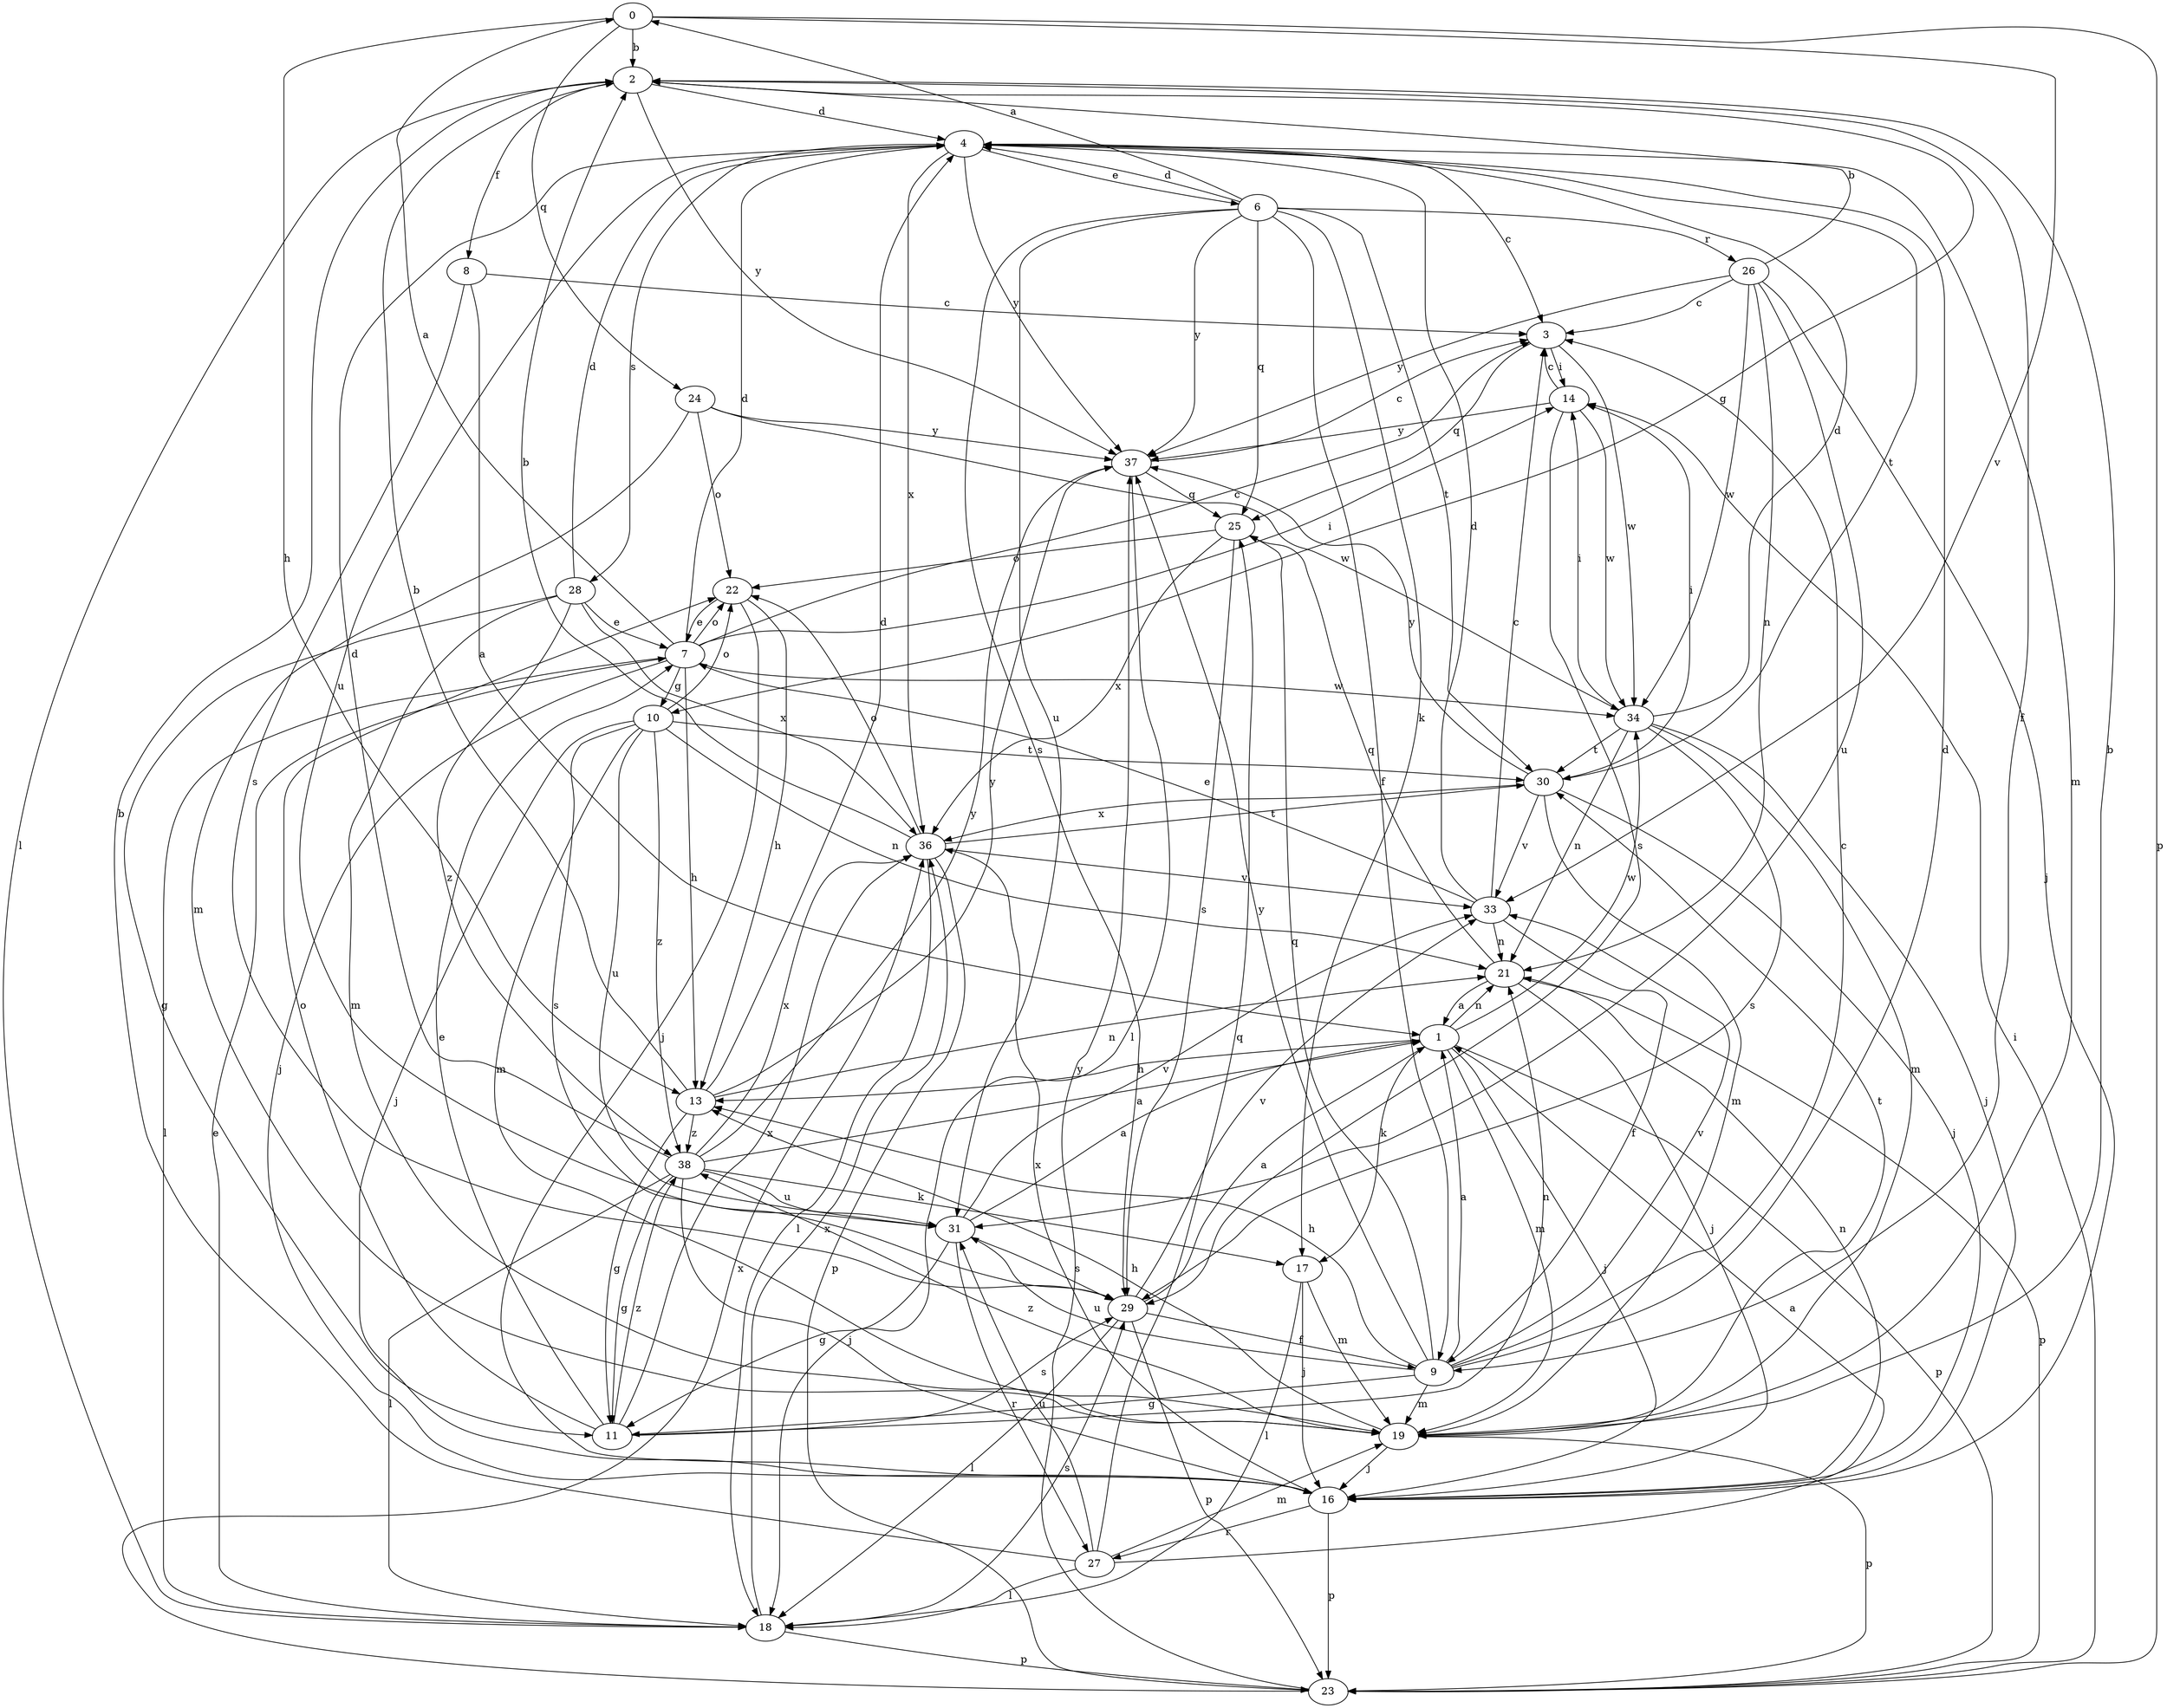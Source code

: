 strict digraph  {
0;
1;
2;
3;
4;
6;
7;
8;
9;
10;
11;
13;
14;
16;
17;
18;
19;
21;
22;
23;
24;
25;
26;
27;
28;
29;
30;
31;
33;
34;
36;
37;
38;
0 -> 2  [label=b];
0 -> 13  [label=h];
0 -> 23  [label=p];
0 -> 24  [label=q];
0 -> 33  [label=v];
1 -> 13  [label=h];
1 -> 16  [label=j];
1 -> 17  [label=k];
1 -> 19  [label=m];
1 -> 21  [label=n];
1 -> 23  [label=p];
1 -> 34  [label=w];
2 -> 4  [label=d];
2 -> 8  [label=f];
2 -> 9  [label=f];
2 -> 10  [label=g];
2 -> 18  [label=l];
2 -> 37  [label=y];
3 -> 14  [label=i];
3 -> 25  [label=q];
3 -> 34  [label=w];
4 -> 3  [label=c];
4 -> 6  [label=e];
4 -> 19  [label=m];
4 -> 28  [label=s];
4 -> 30  [label=t];
4 -> 31  [label=u];
4 -> 36  [label=x];
4 -> 37  [label=y];
6 -> 0  [label=a];
6 -> 4  [label=d];
6 -> 9  [label=f];
6 -> 17  [label=k];
6 -> 25  [label=q];
6 -> 26  [label=r];
6 -> 29  [label=s];
6 -> 30  [label=t];
6 -> 31  [label=u];
6 -> 37  [label=y];
7 -> 0  [label=a];
7 -> 3  [label=c];
7 -> 4  [label=d];
7 -> 10  [label=g];
7 -> 13  [label=h];
7 -> 14  [label=i];
7 -> 16  [label=j];
7 -> 18  [label=l];
7 -> 22  [label=o];
7 -> 34  [label=w];
8 -> 1  [label=a];
8 -> 3  [label=c];
8 -> 29  [label=s];
9 -> 1  [label=a];
9 -> 3  [label=c];
9 -> 4  [label=d];
9 -> 11  [label=g];
9 -> 13  [label=h];
9 -> 19  [label=m];
9 -> 25  [label=q];
9 -> 31  [label=u];
9 -> 33  [label=v];
9 -> 37  [label=y];
10 -> 16  [label=j];
10 -> 19  [label=m];
10 -> 21  [label=n];
10 -> 22  [label=o];
10 -> 29  [label=s];
10 -> 30  [label=t];
10 -> 31  [label=u];
10 -> 38  [label=z];
11 -> 7  [label=e];
11 -> 21  [label=n];
11 -> 22  [label=o];
11 -> 29  [label=s];
11 -> 36  [label=x];
11 -> 38  [label=z];
13 -> 2  [label=b];
13 -> 4  [label=d];
13 -> 11  [label=g];
13 -> 21  [label=n];
13 -> 37  [label=y];
13 -> 38  [label=z];
14 -> 3  [label=c];
14 -> 29  [label=s];
14 -> 34  [label=w];
14 -> 37  [label=y];
16 -> 21  [label=n];
16 -> 23  [label=p];
16 -> 27  [label=r];
16 -> 36  [label=x];
17 -> 16  [label=j];
17 -> 18  [label=l];
17 -> 19  [label=m];
18 -> 7  [label=e];
18 -> 23  [label=p];
18 -> 29  [label=s];
18 -> 36  [label=x];
19 -> 2  [label=b];
19 -> 13  [label=h];
19 -> 16  [label=j];
19 -> 23  [label=p];
19 -> 30  [label=t];
19 -> 38  [label=z];
21 -> 1  [label=a];
21 -> 16  [label=j];
21 -> 23  [label=p];
21 -> 25  [label=q];
22 -> 7  [label=e];
22 -> 13  [label=h];
22 -> 16  [label=j];
23 -> 14  [label=i];
23 -> 36  [label=x];
23 -> 37  [label=y];
24 -> 19  [label=m];
24 -> 22  [label=o];
24 -> 34  [label=w];
24 -> 37  [label=y];
25 -> 22  [label=o];
25 -> 29  [label=s];
25 -> 36  [label=x];
26 -> 2  [label=b];
26 -> 3  [label=c];
26 -> 16  [label=j];
26 -> 21  [label=n];
26 -> 31  [label=u];
26 -> 34  [label=w];
26 -> 37  [label=y];
27 -> 1  [label=a];
27 -> 2  [label=b];
27 -> 18  [label=l];
27 -> 19  [label=m];
27 -> 25  [label=q];
27 -> 31  [label=u];
28 -> 4  [label=d];
28 -> 7  [label=e];
28 -> 11  [label=g];
28 -> 19  [label=m];
28 -> 36  [label=x];
28 -> 38  [label=z];
29 -> 1  [label=a];
29 -> 9  [label=f];
29 -> 18  [label=l];
29 -> 23  [label=p];
29 -> 33  [label=v];
30 -> 14  [label=i];
30 -> 16  [label=j];
30 -> 19  [label=m];
30 -> 33  [label=v];
30 -> 36  [label=x];
30 -> 37  [label=y];
31 -> 1  [label=a];
31 -> 11  [label=g];
31 -> 27  [label=r];
31 -> 29  [label=s];
31 -> 33  [label=v];
33 -> 3  [label=c];
33 -> 4  [label=d];
33 -> 7  [label=e];
33 -> 9  [label=f];
33 -> 21  [label=n];
34 -> 4  [label=d];
34 -> 14  [label=i];
34 -> 16  [label=j];
34 -> 19  [label=m];
34 -> 21  [label=n];
34 -> 29  [label=s];
34 -> 30  [label=t];
36 -> 2  [label=b];
36 -> 18  [label=l];
36 -> 22  [label=o];
36 -> 23  [label=p];
36 -> 30  [label=t];
36 -> 33  [label=v];
37 -> 3  [label=c];
37 -> 18  [label=l];
37 -> 25  [label=q];
38 -> 1  [label=a];
38 -> 4  [label=d];
38 -> 11  [label=g];
38 -> 16  [label=j];
38 -> 17  [label=k];
38 -> 18  [label=l];
38 -> 31  [label=u];
38 -> 36  [label=x];
38 -> 37  [label=y];
}
